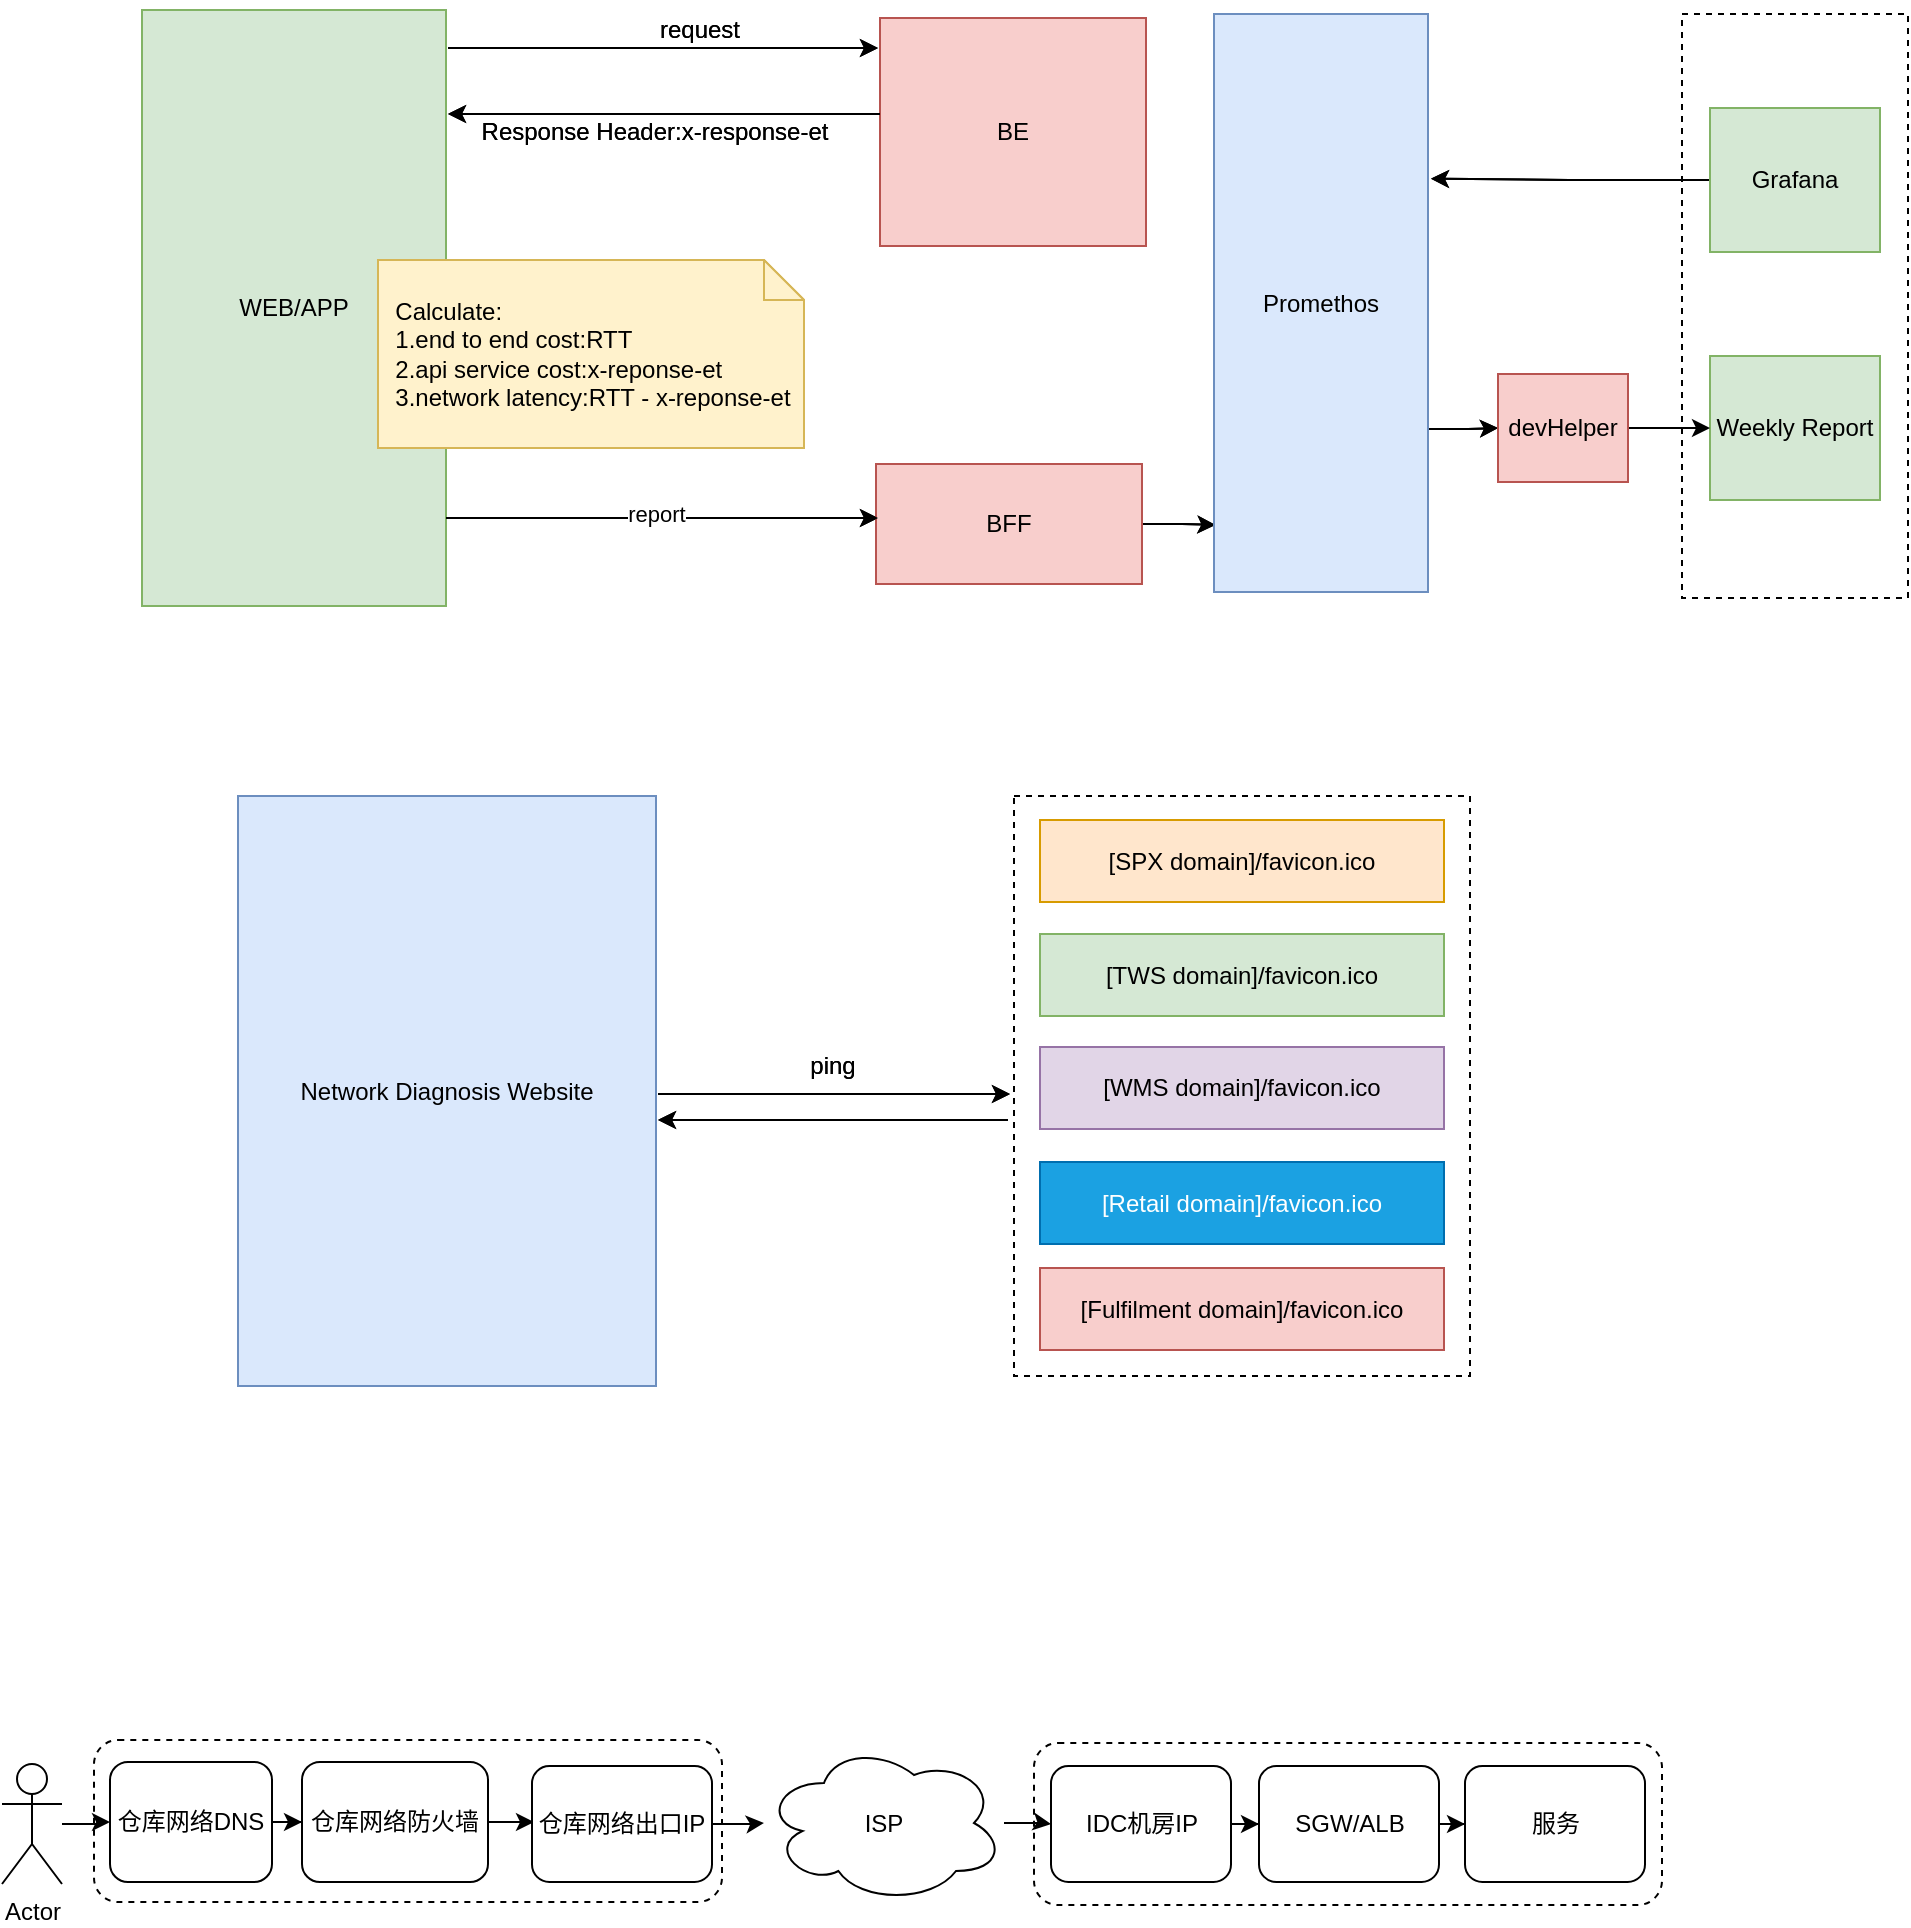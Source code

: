 <mxfile version="21.5.0" type="github">
  <diagram name="第 1 页" id="YbMV32dz8KYmbLjzAqyX">
    <mxGraphModel dx="1306" dy="868" grid="0" gridSize="10" guides="1" tooltips="1" connect="1" arrows="1" fold="1" page="1" pageScale="1" pageWidth="3300" pageHeight="4681" math="0" shadow="0">
      <root>
        <mxCell id="0" />
        <mxCell id="1" parent="0" />
        <mxCell id="E_-qTIuJGgrTYIes5nv8-37" value="" style="rounded=0;whiteSpace=wrap;html=1;dashed=1;" parent="1" vertex="1">
          <mxGeometry x="632" y="712" width="228" height="290" as="geometry" />
        </mxCell>
        <mxCell id="E_-qTIuJGgrTYIes5nv8-20" value="" style="rounded=0;whiteSpace=wrap;html=1;dashed=1;" parent="1" vertex="1">
          <mxGeometry x="966" y="321" width="113" height="292" as="geometry" />
        </mxCell>
        <mxCell id="E_-qTIuJGgrTYIes5nv8-6" value="WEB/APP" style="rounded=0;whiteSpace=wrap;html=1;fillColor=#d5e8d4;strokeColor=#82b366;" parent="1" vertex="1">
          <mxGeometry x="196" y="319" width="152" height="298" as="geometry" />
        </mxCell>
        <mxCell id="E_-qTIuJGgrTYIes5nv8-7" value="BE" style="rounded=0;whiteSpace=wrap;html=1;fillColor=#f8cecc;strokeColor=#b85450;" parent="1" vertex="1">
          <mxGeometry x="565" y="323" width="133" height="114" as="geometry" />
        </mxCell>
        <mxCell id="E_-qTIuJGgrTYIes5nv8-8" value="" style="endArrow=classic;html=1;rounded=0;" parent="1" edge="1">
          <mxGeometry x="0.004" width="50" height="50" relative="1" as="geometry">
            <mxPoint x="349" y="338" as="sourcePoint" />
            <mxPoint x="564" y="338" as="targetPoint" />
            <mxPoint as="offset" />
          </mxGeometry>
        </mxCell>
        <mxCell id="E_-qTIuJGgrTYIes5nv8-9" value="" style="endArrow=classic;html=1;rounded=0;" parent="1" edge="1">
          <mxGeometry width="50" height="50" relative="1" as="geometry">
            <mxPoint x="565" y="371" as="sourcePoint" />
            <mxPoint x="349" y="371" as="targetPoint" />
          </mxGeometry>
        </mxCell>
        <mxCell id="E_-qTIuJGgrTYIes5nv8-10" value="Response Header:x-response-et" style="text;html=1;strokeColor=none;fillColor=none;align=center;verticalAlign=middle;whiteSpace=wrap;rounded=0;" parent="1" vertex="1">
          <mxGeometry x="354" y="362.5" width="197" height="35" as="geometry" />
        </mxCell>
        <mxCell id="E_-qTIuJGgrTYIes5nv8-11" value="request" style="text;html=1;strokeColor=none;fillColor=none;align=center;verticalAlign=middle;whiteSpace=wrap;rounded=0;" parent="1" vertex="1">
          <mxGeometry x="445" y="314" width="60" height="30" as="geometry" />
        </mxCell>
        <mxCell id="E_-qTIuJGgrTYIes5nv8-17" value="" style="edgeStyle=orthogonalEdgeStyle;rounded=0;orthogonalLoop=1;jettySize=auto;html=1;entryX=0.007;entryY=0.884;entryDx=0;entryDy=0;entryPerimeter=0;" parent="1" source="E_-qTIuJGgrTYIes5nv8-12" target="E_-qTIuJGgrTYIes5nv8-16" edge="1">
          <mxGeometry relative="1" as="geometry" />
        </mxCell>
        <mxCell id="E_-qTIuJGgrTYIes5nv8-12" value="BFF" style="rounded=0;whiteSpace=wrap;html=1;fillColor=#f8cecc;strokeColor=#b85450;" parent="1" vertex="1">
          <mxGeometry x="563" y="546" width="133" height="60" as="geometry" />
        </mxCell>
        <mxCell id="E_-qTIuJGgrTYIes5nv8-13" value="" style="endArrow=classic;html=1;rounded=0;" parent="1" edge="1">
          <mxGeometry x="0.004" width="50" height="50" relative="1" as="geometry">
            <mxPoint x="348" y="573" as="sourcePoint" />
            <mxPoint x="564" y="573" as="targetPoint" />
            <mxPoint as="offset" />
          </mxGeometry>
        </mxCell>
        <mxCell id="E_-qTIuJGgrTYIes5nv8-14" value="report" style="edgeLabel;html=1;align=center;verticalAlign=middle;resizable=0;points=[];" parent="E_-qTIuJGgrTYIes5nv8-13" vertex="1" connectable="0">
          <mxGeometry x="-0.026" y="2" relative="1" as="geometry">
            <mxPoint as="offset" />
          </mxGeometry>
        </mxCell>
        <mxCell id="E_-qTIuJGgrTYIes5nv8-15" value="&amp;nbsp; Calculate:&lt;br&gt;&amp;nbsp; 1.end to end cost:RTT&lt;br&gt;&amp;nbsp; 2.api service cost:x-reponse-et&lt;br&gt;&amp;nbsp; 3.network latency:RTT - x-reponse-et" style="shape=note;size=20;whiteSpace=wrap;html=1;align=left;fillColor=#fff2cc;strokeColor=#d6b656;" parent="1" vertex="1">
          <mxGeometry x="314" y="444" width="213" height="94" as="geometry" />
        </mxCell>
        <mxCell id="E_-qTIuJGgrTYIes5nv8-28" value="" style="edgeStyle=orthogonalEdgeStyle;rounded=0;orthogonalLoop=1;jettySize=auto;html=1;exitX=0.991;exitY=0.718;exitDx=0;exitDy=0;exitPerimeter=0;" parent="1" source="E_-qTIuJGgrTYIes5nv8-16" target="E_-qTIuJGgrTYIes5nv8-27" edge="1">
          <mxGeometry relative="1" as="geometry" />
        </mxCell>
        <mxCell id="E_-qTIuJGgrTYIes5nv8-16" value="Promethos" style="rounded=0;whiteSpace=wrap;html=1;fillColor=#dae8fc;strokeColor=#6c8ebf;" parent="1" vertex="1">
          <mxGeometry x="732" y="321" width="107" height="289" as="geometry" />
        </mxCell>
        <mxCell id="E_-qTIuJGgrTYIes5nv8-23" value="" style="edgeStyle=orthogonalEdgeStyle;rounded=0;orthogonalLoop=1;jettySize=auto;html=1;entryX=1.014;entryY=0.285;entryDx=0;entryDy=0;entryPerimeter=0;" parent="1" source="E_-qTIuJGgrTYIes5nv8-18" target="E_-qTIuJGgrTYIes5nv8-16" edge="1">
          <mxGeometry relative="1" as="geometry" />
        </mxCell>
        <mxCell id="E_-qTIuJGgrTYIes5nv8-18" value="Grafana" style="rounded=0;whiteSpace=wrap;html=1;fillColor=#d5e8d4;strokeColor=#82b366;" parent="1" vertex="1">
          <mxGeometry x="980" y="368" width="85" height="72" as="geometry" />
        </mxCell>
        <mxCell id="E_-qTIuJGgrTYIes5nv8-26" value="Weekly Report" style="rounded=0;whiteSpace=wrap;html=1;fillColor=#d5e8d4;strokeColor=#82b366;" parent="1" vertex="1">
          <mxGeometry x="980" y="492" width="85" height="72" as="geometry" />
        </mxCell>
        <mxCell id="E_-qTIuJGgrTYIes5nv8-29" value="" style="edgeStyle=orthogonalEdgeStyle;rounded=0;orthogonalLoop=1;jettySize=auto;html=1;" parent="1" source="E_-qTIuJGgrTYIes5nv8-27" target="E_-qTIuJGgrTYIes5nv8-26" edge="1">
          <mxGeometry relative="1" as="geometry" />
        </mxCell>
        <mxCell id="E_-qTIuJGgrTYIes5nv8-27" value="devHelper" style="rounded=0;whiteSpace=wrap;html=1;fillColor=#f8cecc;strokeColor=#b85450;" parent="1" vertex="1">
          <mxGeometry x="874" y="501" width="65" height="54" as="geometry" />
        </mxCell>
        <mxCell id="E_-qTIuJGgrTYIes5nv8-30" value="Network Diagnosis Website" style="rounded=0;whiteSpace=wrap;html=1;fillColor=#dae8fc;strokeColor=#6c8ebf;" parent="1" vertex="1">
          <mxGeometry x="244" y="712" width="209" height="295" as="geometry" />
        </mxCell>
        <mxCell id="E_-qTIuJGgrTYIes5nv8-31" value="[SPX domain]/favicon.ico" style="rounded=0;whiteSpace=wrap;html=1;fillColor=#ffe6cc;strokeColor=#d79b00;" parent="1" vertex="1">
          <mxGeometry x="645" y="724" width="202" height="41" as="geometry" />
        </mxCell>
        <mxCell id="E_-qTIuJGgrTYIes5nv8-33" value="[TWS domain]/favicon.ico" style="rounded=0;whiteSpace=wrap;html=1;fillColor=#d5e8d4;strokeColor=#82b366;" parent="1" vertex="1">
          <mxGeometry x="645" y="781" width="202" height="41" as="geometry" />
        </mxCell>
        <mxCell id="E_-qTIuJGgrTYIes5nv8-34" value="[Fulfilment domain]/favicon.ico" style="rounded=0;whiteSpace=wrap;html=1;fillColor=#f8cecc;strokeColor=#b85450;" parent="1" vertex="1">
          <mxGeometry x="645" y="948" width="202" height="41" as="geometry" />
        </mxCell>
        <mxCell id="E_-qTIuJGgrTYIes5nv8-35" value="[Retail domain]/favicon.ico" style="rounded=0;whiteSpace=wrap;html=1;fillColor=#1ba1e2;fontColor=#ffffff;strokeColor=#006EAF;" parent="1" vertex="1">
          <mxGeometry x="645" y="895" width="202" height="41" as="geometry" />
        </mxCell>
        <mxCell id="E_-qTIuJGgrTYIes5nv8-36" value="[WMS domain]/favicon.ico" style="rounded=0;whiteSpace=wrap;html=1;fillColor=#e1d5e7;strokeColor=#9673a6;" parent="1" vertex="1">
          <mxGeometry x="645" y="837.5" width="202" height="41" as="geometry" />
        </mxCell>
        <mxCell id="E_-qTIuJGgrTYIes5nv8-38" value="" style="endArrow=classic;html=1;rounded=0;" parent="1" edge="1">
          <mxGeometry width="50" height="50" relative="1" as="geometry">
            <mxPoint x="454" y="861" as="sourcePoint" />
            <mxPoint x="630" y="861" as="targetPoint" />
          </mxGeometry>
        </mxCell>
        <mxCell id="E_-qTIuJGgrTYIes5nv8-39" value="ping" style="text;html=1;strokeColor=none;fillColor=none;align=center;verticalAlign=middle;whiteSpace=wrap;rounded=0;" parent="1" vertex="1">
          <mxGeometry x="496" y="831" width="91" height="31" as="geometry" />
        </mxCell>
        <mxCell id="E_-qTIuJGgrTYIes5nv8-40" value="" style="endArrow=classic;html=1;rounded=0;" parent="1" edge="1">
          <mxGeometry width="50" height="50" relative="1" as="geometry">
            <mxPoint x="629" y="874" as="sourcePoint" />
            <mxPoint x="454" y="874" as="targetPoint" />
          </mxGeometry>
        </mxCell>
        <mxCell id="cddW9qrfOcWyNEqx8EMv-1" value="" style="rounded=1;whiteSpace=wrap;html=1;dashed=1;" vertex="1" parent="1">
          <mxGeometry x="642" y="1185.5" width="314" height="81" as="geometry" />
        </mxCell>
        <mxCell id="cddW9qrfOcWyNEqx8EMv-2" value="" style="rounded=1;whiteSpace=wrap;html=1;dashed=1;" vertex="1" parent="1">
          <mxGeometry x="172" y="1184" width="314" height="81" as="geometry" />
        </mxCell>
        <mxCell id="cddW9qrfOcWyNEqx8EMv-3" value="" style="rounded=0;whiteSpace=wrap;html=1;dashed=1;" vertex="1" parent="1">
          <mxGeometry x="632" y="712" width="228" height="290" as="geometry" />
        </mxCell>
        <mxCell id="cddW9qrfOcWyNEqx8EMv-4" value="" style="rounded=0;whiteSpace=wrap;html=1;dashed=1;" vertex="1" parent="1">
          <mxGeometry x="966" y="321" width="113" height="292" as="geometry" />
        </mxCell>
        <mxCell id="cddW9qrfOcWyNEqx8EMv-5" value="WEB/APP" style="rounded=0;whiteSpace=wrap;html=1;fillColor=#d5e8d4;strokeColor=#82b366;" vertex="1" parent="1">
          <mxGeometry x="196" y="319" width="152" height="298" as="geometry" />
        </mxCell>
        <mxCell id="cddW9qrfOcWyNEqx8EMv-6" value="BE" style="rounded=0;whiteSpace=wrap;html=1;fillColor=#f8cecc;strokeColor=#b85450;" vertex="1" parent="1">
          <mxGeometry x="565" y="323" width="133" height="114" as="geometry" />
        </mxCell>
        <mxCell id="cddW9qrfOcWyNEqx8EMv-7" value="" style="endArrow=classic;html=1;rounded=0;" edge="1" parent="1">
          <mxGeometry x="0.004" width="50" height="50" relative="1" as="geometry">
            <mxPoint x="349" y="338" as="sourcePoint" />
            <mxPoint x="564" y="338" as="targetPoint" />
            <mxPoint as="offset" />
          </mxGeometry>
        </mxCell>
        <mxCell id="cddW9qrfOcWyNEqx8EMv-8" value="" style="endArrow=classic;html=1;rounded=0;" edge="1" parent="1">
          <mxGeometry width="50" height="50" relative="1" as="geometry">
            <mxPoint x="565" y="371" as="sourcePoint" />
            <mxPoint x="349" y="371" as="targetPoint" />
          </mxGeometry>
        </mxCell>
        <mxCell id="cddW9qrfOcWyNEqx8EMv-9" value="Response Header:x-response-et" style="text;html=1;strokeColor=none;fillColor=none;align=center;verticalAlign=middle;whiteSpace=wrap;rounded=0;" vertex="1" parent="1">
          <mxGeometry x="354" y="362.5" width="197" height="35" as="geometry" />
        </mxCell>
        <mxCell id="cddW9qrfOcWyNEqx8EMv-10" value="request" style="text;html=1;strokeColor=none;fillColor=none;align=center;verticalAlign=middle;whiteSpace=wrap;rounded=0;" vertex="1" parent="1">
          <mxGeometry x="445" y="314" width="60" height="30" as="geometry" />
        </mxCell>
        <mxCell id="cddW9qrfOcWyNEqx8EMv-11" value="" style="edgeStyle=orthogonalEdgeStyle;rounded=0;orthogonalLoop=1;jettySize=auto;html=1;entryX=0.007;entryY=0.884;entryDx=0;entryDy=0;entryPerimeter=0;" edge="1" parent="1" source="cddW9qrfOcWyNEqx8EMv-12" target="cddW9qrfOcWyNEqx8EMv-17">
          <mxGeometry relative="1" as="geometry" />
        </mxCell>
        <mxCell id="cddW9qrfOcWyNEqx8EMv-12" value="BFF" style="rounded=0;whiteSpace=wrap;html=1;fillColor=#f8cecc;strokeColor=#b85450;" vertex="1" parent="1">
          <mxGeometry x="563" y="546" width="133" height="60" as="geometry" />
        </mxCell>
        <mxCell id="cddW9qrfOcWyNEqx8EMv-13" value="" style="endArrow=classic;html=1;rounded=0;" edge="1" parent="1">
          <mxGeometry x="0.004" width="50" height="50" relative="1" as="geometry">
            <mxPoint x="348" y="573" as="sourcePoint" />
            <mxPoint x="564" y="573" as="targetPoint" />
            <mxPoint as="offset" />
          </mxGeometry>
        </mxCell>
        <mxCell id="cddW9qrfOcWyNEqx8EMv-14" value="report" style="edgeLabel;html=1;align=center;verticalAlign=middle;resizable=0;points=[];" vertex="1" connectable="0" parent="cddW9qrfOcWyNEqx8EMv-13">
          <mxGeometry x="-0.026" y="2" relative="1" as="geometry">
            <mxPoint as="offset" />
          </mxGeometry>
        </mxCell>
        <mxCell id="cddW9qrfOcWyNEqx8EMv-15" value="&amp;nbsp; Calculate:&lt;br&gt;&amp;nbsp; 1.end to end cost:RTT&lt;br&gt;&amp;nbsp; 2.api service cost:x-reponse-et&lt;br&gt;&amp;nbsp; 3.network latency:RTT - x-reponse-et" style="shape=note;size=20;whiteSpace=wrap;html=1;align=left;fillColor=#fff2cc;strokeColor=#d6b656;" vertex="1" parent="1">
          <mxGeometry x="314" y="444" width="213" height="94" as="geometry" />
        </mxCell>
        <mxCell id="cddW9qrfOcWyNEqx8EMv-16" value="" style="edgeStyle=orthogonalEdgeStyle;rounded=0;orthogonalLoop=1;jettySize=auto;html=1;exitX=0.991;exitY=0.718;exitDx=0;exitDy=0;exitPerimeter=0;" edge="1" parent="1" source="cddW9qrfOcWyNEqx8EMv-17" target="cddW9qrfOcWyNEqx8EMv-22">
          <mxGeometry relative="1" as="geometry" />
        </mxCell>
        <mxCell id="cddW9qrfOcWyNEqx8EMv-17" value="Promethos" style="rounded=0;whiteSpace=wrap;html=1;fillColor=#dae8fc;strokeColor=#6c8ebf;" vertex="1" parent="1">
          <mxGeometry x="732" y="321" width="107" height="289" as="geometry" />
        </mxCell>
        <mxCell id="cddW9qrfOcWyNEqx8EMv-18" value="" style="edgeStyle=orthogonalEdgeStyle;rounded=0;orthogonalLoop=1;jettySize=auto;html=1;entryX=1.014;entryY=0.285;entryDx=0;entryDy=0;entryPerimeter=0;" edge="1" parent="1" source="cddW9qrfOcWyNEqx8EMv-19" target="cddW9qrfOcWyNEqx8EMv-17">
          <mxGeometry relative="1" as="geometry" />
        </mxCell>
        <mxCell id="cddW9qrfOcWyNEqx8EMv-19" value="Grafana" style="rounded=0;whiteSpace=wrap;html=1;fillColor=#d5e8d4;strokeColor=#82b366;" vertex="1" parent="1">
          <mxGeometry x="980" y="368" width="85" height="72" as="geometry" />
        </mxCell>
        <mxCell id="cddW9qrfOcWyNEqx8EMv-20" value="Weekly Report" style="rounded=0;whiteSpace=wrap;html=1;fillColor=#d5e8d4;strokeColor=#82b366;" vertex="1" parent="1">
          <mxGeometry x="980" y="492" width="85" height="72" as="geometry" />
        </mxCell>
        <mxCell id="cddW9qrfOcWyNEqx8EMv-21" value="" style="edgeStyle=orthogonalEdgeStyle;rounded=0;orthogonalLoop=1;jettySize=auto;html=1;" edge="1" parent="1" source="cddW9qrfOcWyNEqx8EMv-22" target="cddW9qrfOcWyNEqx8EMv-20">
          <mxGeometry relative="1" as="geometry" />
        </mxCell>
        <mxCell id="cddW9qrfOcWyNEqx8EMv-22" value="devHelper" style="rounded=0;whiteSpace=wrap;html=1;fillColor=#f8cecc;strokeColor=#b85450;" vertex="1" parent="1">
          <mxGeometry x="874" y="501" width="65" height="54" as="geometry" />
        </mxCell>
        <mxCell id="cddW9qrfOcWyNEqx8EMv-23" value="Network Diagnosis Website" style="rounded=0;whiteSpace=wrap;html=1;fillColor=#dae8fc;strokeColor=#6c8ebf;" vertex="1" parent="1">
          <mxGeometry x="244" y="712" width="209" height="295" as="geometry" />
        </mxCell>
        <mxCell id="cddW9qrfOcWyNEqx8EMv-24" value="[SPX domain]/favicon.ico" style="rounded=0;whiteSpace=wrap;html=1;fillColor=#ffe6cc;strokeColor=#d79b00;" vertex="1" parent="1">
          <mxGeometry x="645" y="724" width="202" height="41" as="geometry" />
        </mxCell>
        <mxCell id="cddW9qrfOcWyNEqx8EMv-25" value="[TWS domain]/favicon.ico" style="rounded=0;whiteSpace=wrap;html=1;fillColor=#d5e8d4;strokeColor=#82b366;" vertex="1" parent="1">
          <mxGeometry x="645" y="781" width="202" height="41" as="geometry" />
        </mxCell>
        <mxCell id="cddW9qrfOcWyNEqx8EMv-26" value="[Fulfilment domain]/favicon.ico" style="rounded=0;whiteSpace=wrap;html=1;fillColor=#f8cecc;strokeColor=#b85450;" vertex="1" parent="1">
          <mxGeometry x="645" y="948" width="202" height="41" as="geometry" />
        </mxCell>
        <mxCell id="cddW9qrfOcWyNEqx8EMv-27" value="[Retail domain]/favicon.ico" style="rounded=0;whiteSpace=wrap;html=1;fillColor=#1ba1e2;fontColor=#ffffff;strokeColor=#006EAF;" vertex="1" parent="1">
          <mxGeometry x="645" y="895" width="202" height="41" as="geometry" />
        </mxCell>
        <mxCell id="cddW9qrfOcWyNEqx8EMv-28" value="[WMS domain]/favicon.ico" style="rounded=0;whiteSpace=wrap;html=1;fillColor=#e1d5e7;strokeColor=#9673a6;" vertex="1" parent="1">
          <mxGeometry x="645" y="837.5" width="202" height="41" as="geometry" />
        </mxCell>
        <mxCell id="cddW9qrfOcWyNEqx8EMv-29" value="" style="endArrow=classic;html=1;rounded=0;" edge="1" parent="1">
          <mxGeometry width="50" height="50" relative="1" as="geometry">
            <mxPoint x="454" y="861" as="sourcePoint" />
            <mxPoint x="630" y="861" as="targetPoint" />
          </mxGeometry>
        </mxCell>
        <mxCell id="cddW9qrfOcWyNEqx8EMv-30" value="ping" style="text;html=1;strokeColor=none;fillColor=none;align=center;verticalAlign=middle;whiteSpace=wrap;rounded=0;" vertex="1" parent="1">
          <mxGeometry x="496" y="831" width="91" height="31" as="geometry" />
        </mxCell>
        <mxCell id="cddW9qrfOcWyNEqx8EMv-31" value="" style="endArrow=classic;html=1;rounded=0;" edge="1" parent="1">
          <mxGeometry width="50" height="50" relative="1" as="geometry">
            <mxPoint x="629" y="874" as="sourcePoint" />
            <mxPoint x="454" y="874" as="targetPoint" />
          </mxGeometry>
        </mxCell>
        <mxCell id="cddW9qrfOcWyNEqx8EMv-32" value="" style="edgeStyle=orthogonalEdgeStyle;rounded=0;orthogonalLoop=1;jettySize=auto;html=1;" edge="1" parent="1" source="cddW9qrfOcWyNEqx8EMv-33" target="cddW9qrfOcWyNEqx8EMv-35">
          <mxGeometry relative="1" as="geometry" />
        </mxCell>
        <mxCell id="cddW9qrfOcWyNEqx8EMv-33" value="Actor" style="shape=umlActor;verticalLabelPosition=bottom;verticalAlign=top;html=1;outlineConnect=0;" vertex="1" parent="1">
          <mxGeometry x="126" y="1196" width="30" height="60" as="geometry" />
        </mxCell>
        <mxCell id="cddW9qrfOcWyNEqx8EMv-34" value="" style="edgeStyle=orthogonalEdgeStyle;rounded=0;orthogonalLoop=1;jettySize=auto;html=1;" edge="1" parent="1" source="cddW9qrfOcWyNEqx8EMv-35" target="cddW9qrfOcWyNEqx8EMv-37">
          <mxGeometry relative="1" as="geometry" />
        </mxCell>
        <mxCell id="cddW9qrfOcWyNEqx8EMv-35" value="仓库网络DNS" style="rounded=1;whiteSpace=wrap;html=1;" vertex="1" parent="1">
          <mxGeometry x="180" y="1195" width="81" height="60" as="geometry" />
        </mxCell>
        <mxCell id="cddW9qrfOcWyNEqx8EMv-36" value="" style="edgeStyle=orthogonalEdgeStyle;rounded=0;orthogonalLoop=1;jettySize=auto;html=1;" edge="1" parent="1" source="cddW9qrfOcWyNEqx8EMv-37">
          <mxGeometry relative="1" as="geometry">
            <mxPoint x="392" y="1225" as="targetPoint" />
          </mxGeometry>
        </mxCell>
        <mxCell id="cddW9qrfOcWyNEqx8EMv-37" value="仓库网络防火墙" style="rounded=1;whiteSpace=wrap;html=1;" vertex="1" parent="1">
          <mxGeometry x="276" y="1195" width="93" height="60" as="geometry" />
        </mxCell>
        <mxCell id="cddW9qrfOcWyNEqx8EMv-38" value="" style="edgeStyle=orthogonalEdgeStyle;rounded=0;orthogonalLoop=1;jettySize=auto;html=1;" edge="1" parent="1" source="cddW9qrfOcWyNEqx8EMv-39" target="cddW9qrfOcWyNEqx8EMv-41">
          <mxGeometry relative="1" as="geometry" />
        </mxCell>
        <mxCell id="cddW9qrfOcWyNEqx8EMv-39" value="仓库网络出口IP" style="rounded=1;whiteSpace=wrap;html=1;" vertex="1" parent="1">
          <mxGeometry x="391" y="1197" width="90" height="58" as="geometry" />
        </mxCell>
        <mxCell id="cddW9qrfOcWyNEqx8EMv-40" value="" style="edgeStyle=orthogonalEdgeStyle;rounded=0;orthogonalLoop=1;jettySize=auto;html=1;" edge="1" parent="1" source="cddW9qrfOcWyNEqx8EMv-41" target="cddW9qrfOcWyNEqx8EMv-43">
          <mxGeometry relative="1" as="geometry" />
        </mxCell>
        <mxCell id="cddW9qrfOcWyNEqx8EMv-41" value="ISP" style="ellipse;shape=cloud;whiteSpace=wrap;html=1;" vertex="1" parent="1">
          <mxGeometry x="507" y="1185.5" width="120" height="80" as="geometry" />
        </mxCell>
        <mxCell id="cddW9qrfOcWyNEqx8EMv-42" value="" style="edgeStyle=orthogonalEdgeStyle;rounded=0;orthogonalLoop=1;jettySize=auto;html=1;" edge="1" parent="1" source="cddW9qrfOcWyNEqx8EMv-43" target="cddW9qrfOcWyNEqx8EMv-45">
          <mxGeometry relative="1" as="geometry" />
        </mxCell>
        <mxCell id="cddW9qrfOcWyNEqx8EMv-43" value="IDC机房IP" style="rounded=1;whiteSpace=wrap;html=1;" vertex="1" parent="1">
          <mxGeometry x="650.5" y="1197" width="90" height="58" as="geometry" />
        </mxCell>
        <mxCell id="cddW9qrfOcWyNEqx8EMv-44" value="" style="edgeStyle=orthogonalEdgeStyle;rounded=0;orthogonalLoop=1;jettySize=auto;html=1;" edge="1" parent="1" source="cddW9qrfOcWyNEqx8EMv-45" target="cddW9qrfOcWyNEqx8EMv-46">
          <mxGeometry relative="1" as="geometry" />
        </mxCell>
        <mxCell id="cddW9qrfOcWyNEqx8EMv-45" value="SGW/ALB" style="rounded=1;whiteSpace=wrap;html=1;" vertex="1" parent="1">
          <mxGeometry x="754.5" y="1197" width="90" height="58" as="geometry" />
        </mxCell>
        <mxCell id="cddW9qrfOcWyNEqx8EMv-46" value="服务" style="rounded=1;whiteSpace=wrap;html=1;" vertex="1" parent="1">
          <mxGeometry x="857.5" y="1197" width="90" height="58" as="geometry" />
        </mxCell>
      </root>
    </mxGraphModel>
  </diagram>
</mxfile>
